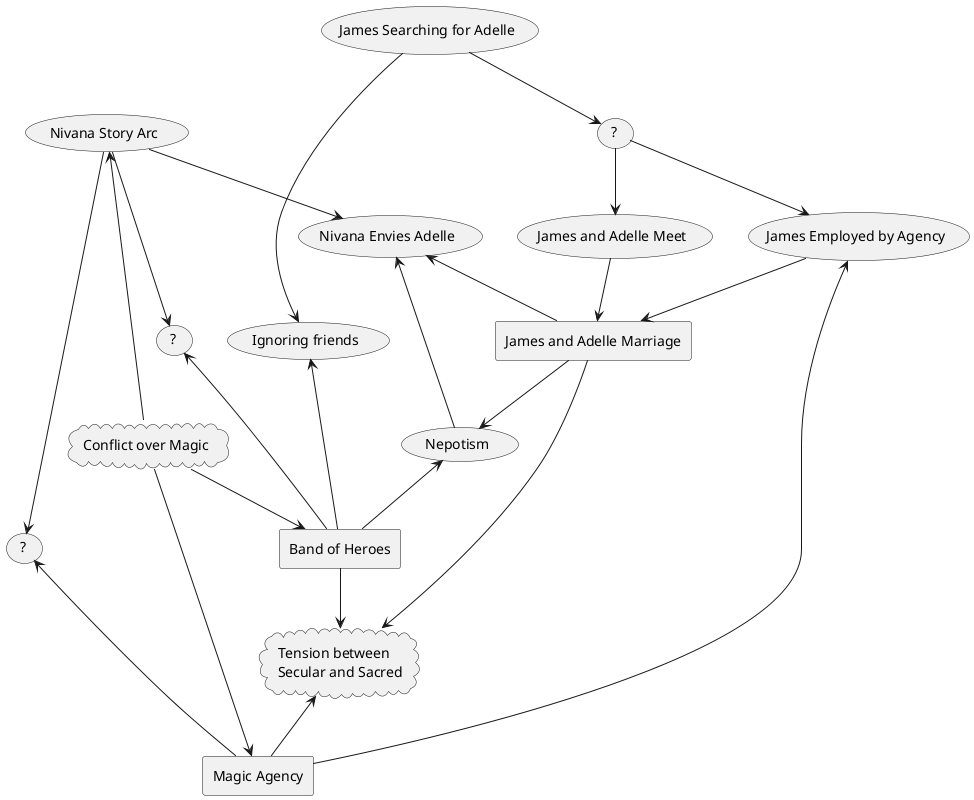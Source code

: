@startuml
skinparam componentStyle rectangle

(Nivana Story Arc) as nivanaArc
[James and Adelle Marriage] as marriage
[Band of Heroes] as heroes
[Magic Agency] as magicAgency
(James Searching for Adelle) as jamesSearching
(James Employed by Agency) as jamesEmployed
(James and Adelle Meet) as jamesAndAdelleMeet
cloud "Conflict over Magic" as conflictOverMagic
 cloud "Tension between\nSecular and Sacred" as tensionSS
(Ignoring friends) as ignoringFriends
(Nivana Envies Adelle) as nivanaEnvy
(Nepotism) as nepotism
(?) as question1
(?) as question2
(?) as question3

jamesSearching --> question1
question1 --> jamesEmployed
question1 --> jamesAndAdelleMeet
jamesAndAdelleMeet --> marriage
jamesEmployed <-- magicAgency
jamesEmployed --> marriage
heroes --> tensionSS
tensionSS <-- magicAgency
marriage --> nepotism
nepotism <-- heroes
marriage --> tensionSS
conflictOverMagic --> magicAgency
conflictOverMagic --> heroes
nivanaArc <-- conflictOverMagic
jamesSearching --> ignoringFriends
ignoringFriends <-- heroes
nivanaArc --> nivanaEnvy
nivanaEnvy <-- marriage
nivanaArc --> question2
question2 <-- heroes
nivanaArc --> question3
question3 <-- magicAgency
nepotism --> nivanaEnvy
@enduml
